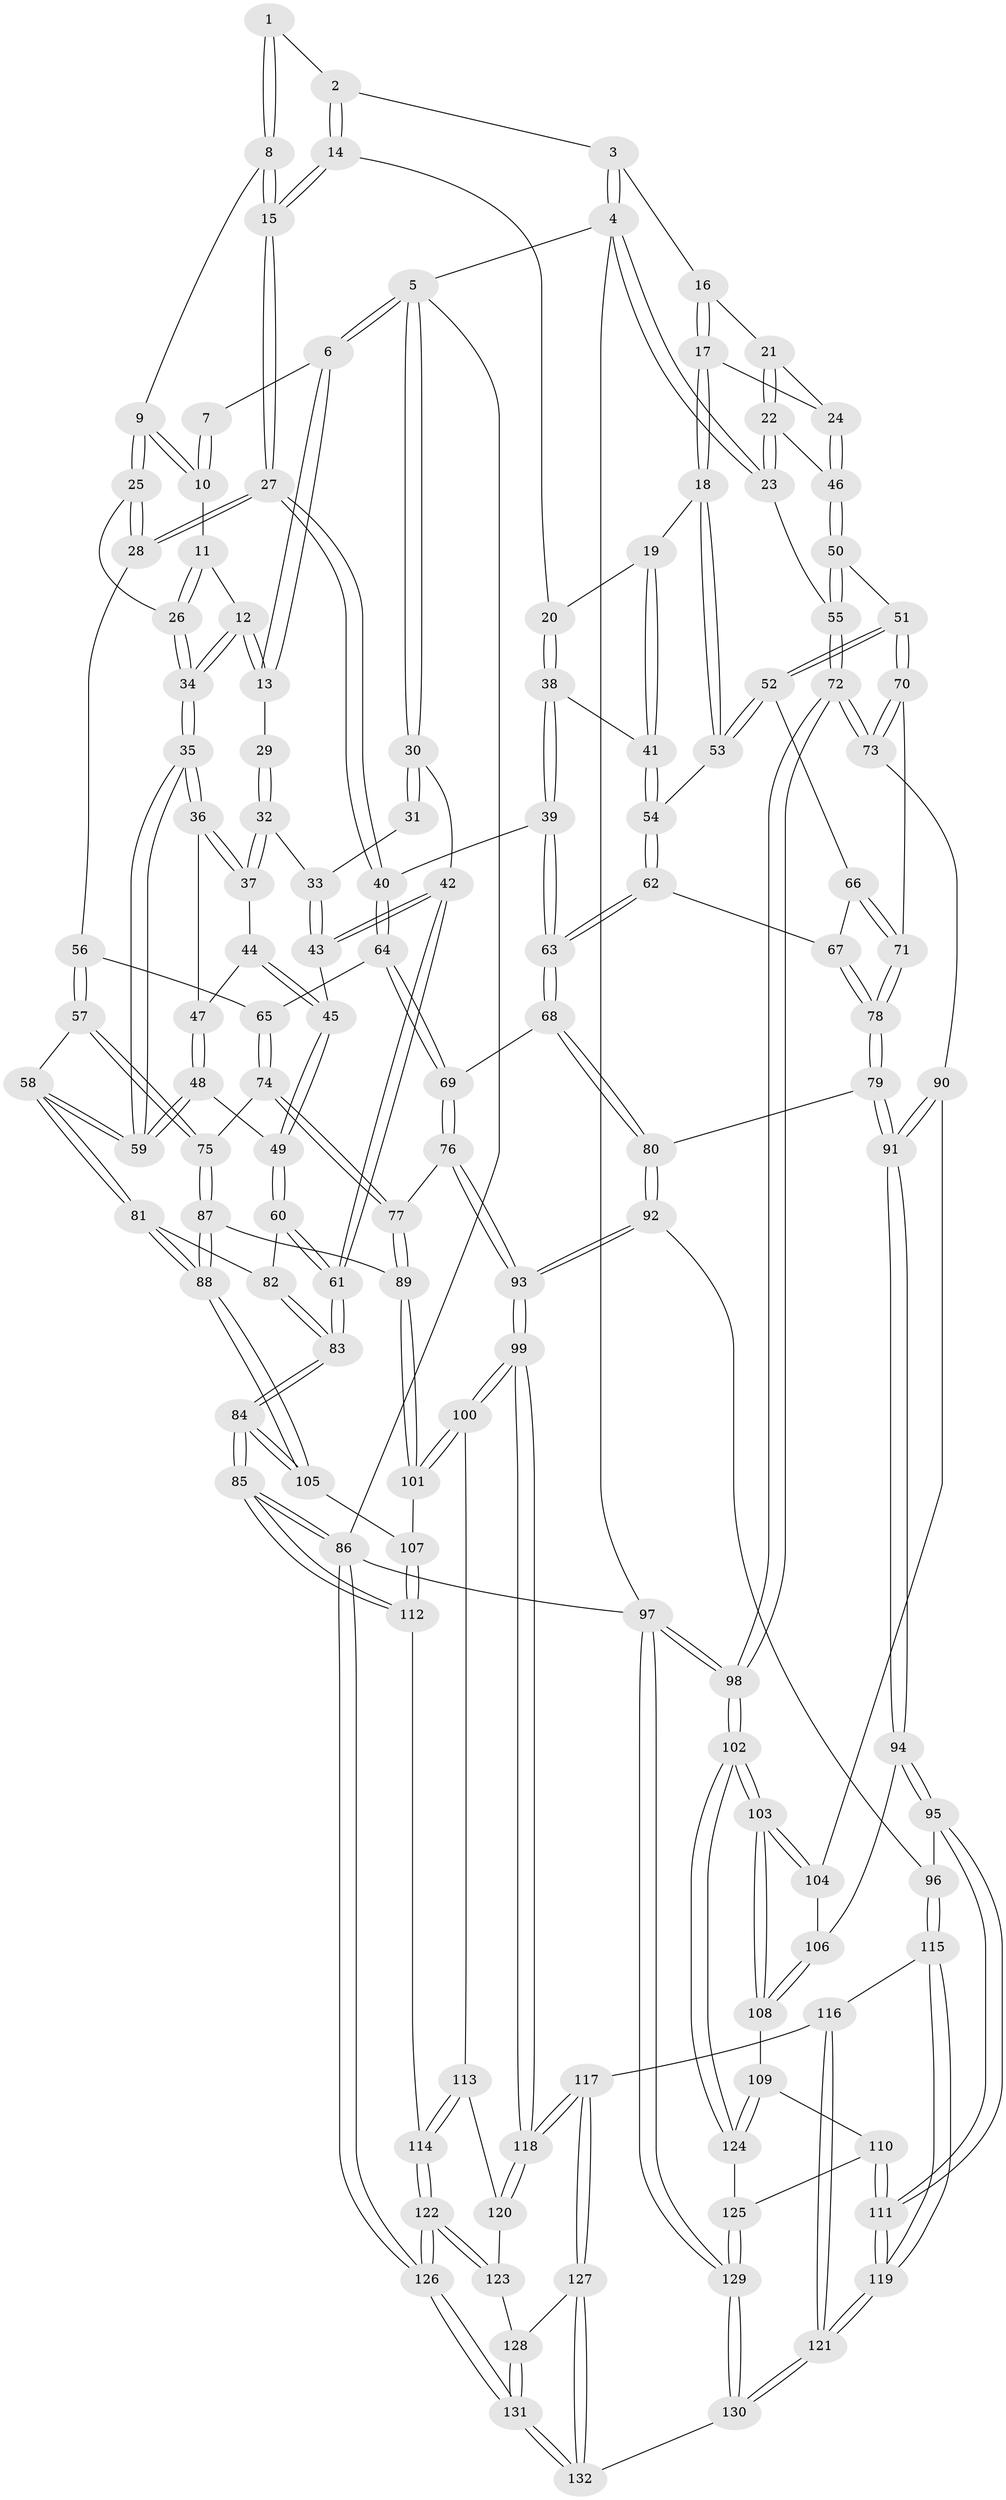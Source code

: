 // Generated by graph-tools (version 1.1) at 2025/27/03/09/25 03:27:10]
// undirected, 132 vertices, 327 edges
graph export_dot {
graph [start="1"]
  node [color=gray90,style=filled];
  1 [pos="+0.4455335821319483+0"];
  2 [pos="+0.6973397245815925+0"];
  3 [pos="+0.7620229923767438+0"];
  4 [pos="+1+0"];
  5 [pos="+0+0"];
  6 [pos="+0.12565531688733544+0"];
  7 [pos="+0.29263106009273476+0"];
  8 [pos="+0.45211674192235857+0.08928443027010718"];
  9 [pos="+0.391361125499922+0.08399641358356931"];
  10 [pos="+0.32821400190441785+0.0515057841272574"];
  11 [pos="+0.3102978099883367+0.06831414321374281"];
  12 [pos="+0.18859164919052288+0.10507838448059469"];
  13 [pos="+0.15625621213774454+0.08816344919156265"];
  14 [pos="+0.6295048438551484+0.006565168894434572"];
  15 [pos="+0.5067102253495565+0.11202353348794872"];
  16 [pos="+0.8513762278978613+0"];
  17 [pos="+0.8187333265922645+0.1604340156595508"];
  18 [pos="+0.8104320682913839+0.16649160880962474"];
  19 [pos="+0.719995590441437+0.13613908477191025"];
  20 [pos="+0.6794369315553617+0.10790717599867793"];
  21 [pos="+0.965087215550083+0.07690484147449217"];
  22 [pos="+1+0.11481241800425139"];
  23 [pos="+1+0.10806420581426018"];
  24 [pos="+0.8767048947771334+0.1713904385591842"];
  25 [pos="+0.36756878557097944+0.21959537748044528"];
  26 [pos="+0.30162188882003427+0.18622427537370465"];
  27 [pos="+0.5127555088561976+0.23466118482505297"];
  28 [pos="+0.3773823247036808+0.23388703374677688"];
  29 [pos="+0.14659688399533174+0.09261087493434697"];
  30 [pos="+0+0"];
  31 [pos="+0.09211325236630116+0.09166216524678893"];
  32 [pos="+0.09968004349199877+0.18647252071516549"];
  33 [pos="+0.027435223136499386+0.15564873487874575"];
  34 [pos="+0.21887739387826435+0.22428796995348757"];
  35 [pos="+0.19920889451080287+0.2758400617029793"];
  36 [pos="+0.1608240893872657+0.2450938851964902"];
  37 [pos="+0.10089905226219392+0.19214793038704003"];
  38 [pos="+0.6138526692541828+0.24196961250970492"];
  39 [pos="+0.5499496810876574+0.2713084401518297"];
  40 [pos="+0.5365997495352299+0.2678786472699164"];
  41 [pos="+0.6882631524111376+0.24817915411661798"];
  42 [pos="+0+0.12503960214958137"];
  43 [pos="+0+0.17403924224455725"];
  44 [pos="+0.0664560512563454+0.22633210332733325"];
  45 [pos="+0.04082935149378595+0.24591832551021192"];
  46 [pos="+0.9283669681313151+0.2049888646363633"];
  47 [pos="+0.09160821856375788+0.24091785064514226"];
  48 [pos="+0.09479026873240069+0.337681307263444"];
  49 [pos="+0.07874856584216328+0.3407535657410616"];
  50 [pos="+0.9385588804100072+0.3171459672097578"];
  51 [pos="+0.9256702209285155+0.3237385253673133"];
  52 [pos="+0.8937772771574449+0.3176521758895865"];
  53 [pos="+0.7851944299160573+0.2805638950796898"];
  54 [pos="+0.7733778627487583+0.2885112494603635"];
  55 [pos="+1+0.3491539725967139"];
  56 [pos="+0.34936030395167306+0.2821119921652842"];
  57 [pos="+0.26547217927707106+0.36479301230121197"];
  58 [pos="+0.2358879963613131+0.35383864130100745"];
  59 [pos="+0.2001242545557252+0.31951325641584577"];
  60 [pos="+0.046897204710351845+0.3668203159317573"];
  61 [pos="+0+0.3710575095102417"];
  62 [pos="+0.7492056443878817+0.34397756192008094"];
  63 [pos="+0.6300987260854796+0.37542438402052564"];
  64 [pos="+0.49042603072067836+0.3324628669086694"];
  65 [pos="+0.46078958250390517+0.35419083959119957"];
  66 [pos="+0.8291871915258263+0.3883838185667158"];
  67 [pos="+0.7555811050154979+0.3603274201148515"];
  68 [pos="+0.6195821367630928+0.4655867584569065"];
  69 [pos="+0.5454334182949541+0.4703273141550983"];
  70 [pos="+0.8943804094562442+0.4487976840827226"];
  71 [pos="+0.8676440919437559+0.44697707436078277"];
  72 [pos="+1+0.4920258623129538"];
  73 [pos="+0.9307185788328111+0.49816839236492727"];
  74 [pos="+0.3993042787167317+0.4248426883355796"];
  75 [pos="+0.2823980030199229+0.38411032967166703"];
  76 [pos="+0.4494717758799307+0.5179291285629226"];
  77 [pos="+0.4394626951401063+0.5118141512431965"];
  78 [pos="+0.7689644555295332+0.46804912159168716"];
  79 [pos="+0.7392320883247285+0.5132784301372636"];
  80 [pos="+0.6235321596826777+0.47043988366601963"];
  81 [pos="+0.11396871915508609+0.5384707761980746"];
  82 [pos="+0.0855058948565587+0.5185962101389409"];
  83 [pos="+0+0.5321291405473516"];
  84 [pos="+0+0.7324921710686796"];
  85 [pos="+0+0.982828294150191"];
  86 [pos="+0+1"];
  87 [pos="+0.27470102686261555+0.47019787274958846"];
  88 [pos="+0.12558993621372777+0.5611353503348981"];
  89 [pos="+0.2998665362174089+0.576558783706741"];
  90 [pos="+0.8925218775482527+0.5642697267399284"];
  91 [pos="+0.7564631379241947+0.5697157669669145"];
  92 [pos="+0.5708247578277448+0.6878332243140136"];
  93 [pos="+0.5159781118310003+0.6979613146358502"];
  94 [pos="+0.7223131117492284+0.6748609898564967"];
  95 [pos="+0.683689368131913+0.703258211657424"];
  96 [pos="+0.6754941520583054+0.7044975314425961"];
  97 [pos="+1+1"];
  98 [pos="+1+0.749385058552674"];
  99 [pos="+0.46740808635107484+0.7462932904767843"];
  100 [pos="+0.3009325540349277+0.7073099751126224"];
  101 [pos="+0.24614014020580968+0.670580585975072"];
  102 [pos="+1+0.7489230420093402"];
  103 [pos="+1+0.7330448878913688"];
  104 [pos="+0.9006398462896993+0.5865597949450312"];
  105 [pos="+0.15419629704592813+0.6532687094984696"];
  106 [pos="+0.8419282970926613+0.704732614737675"];
  107 [pos="+0.1772734203428842+0.6712173481675838"];
  108 [pos="+0.8840726748917855+0.7382102594889942"];
  109 [pos="+0.8418100321397992+0.8326681846731624"];
  110 [pos="+0.8346204863348634+0.8429575170911583"];
  111 [pos="+0.7881917997937816+0.8699416197798642"];
  112 [pos="+0.13171354012881878+0.8201239282991948"];
  113 [pos="+0.2840570184870254+0.8211439763644225"];
  114 [pos="+0.13957181121705484+0.8330592063308466"];
  115 [pos="+0.6529159009744631+0.8329886317977537"];
  116 [pos="+0.6169319312557503+0.8548176066781987"];
  117 [pos="+0.4708332331859018+0.8738511429644216"];
  118 [pos="+0.469725916589243+0.8649070648843027"];
  119 [pos="+0.7409163820858212+1"];
  120 [pos="+0.28146213480827414+0.8468925480098913"];
  121 [pos="+0.7281439084371292+1"];
  122 [pos="+0.17083950354473904+0.8872630063671698"];
  123 [pos="+0.2677268662223584+0.8783829416580704"];
  124 [pos="+0.9939545617026928+0.8325491287909097"];
  125 [pos="+0.9273744491090952+0.8895136176558789"];
  126 [pos="+0.12017596383232772+1"];
  127 [pos="+0.4697164188941953+0.8974993415588106"];
  128 [pos="+0.2976084899443835+0.9131289175636431"];
  129 [pos="+0.8570315715289232+1"];
  130 [pos="+0.7256192684567152+1"];
  131 [pos="+0.2210533581201727+1"];
  132 [pos="+0.5322806800478713+1"];
  1 -- 2;
  1 -- 8;
  1 -- 8;
  2 -- 3;
  2 -- 14;
  2 -- 14;
  3 -- 4;
  3 -- 4;
  3 -- 16;
  4 -- 5;
  4 -- 23;
  4 -- 23;
  4 -- 97;
  5 -- 6;
  5 -- 6;
  5 -- 30;
  5 -- 30;
  5 -- 86;
  6 -- 7;
  6 -- 13;
  6 -- 13;
  7 -- 10;
  7 -- 10;
  8 -- 9;
  8 -- 15;
  8 -- 15;
  9 -- 10;
  9 -- 10;
  9 -- 25;
  9 -- 25;
  10 -- 11;
  11 -- 12;
  11 -- 26;
  11 -- 26;
  12 -- 13;
  12 -- 13;
  12 -- 34;
  12 -- 34;
  13 -- 29;
  14 -- 15;
  14 -- 15;
  14 -- 20;
  15 -- 27;
  15 -- 27;
  16 -- 17;
  16 -- 17;
  16 -- 21;
  17 -- 18;
  17 -- 18;
  17 -- 24;
  18 -- 19;
  18 -- 53;
  18 -- 53;
  19 -- 20;
  19 -- 41;
  19 -- 41;
  20 -- 38;
  20 -- 38;
  21 -- 22;
  21 -- 22;
  21 -- 24;
  22 -- 23;
  22 -- 23;
  22 -- 46;
  23 -- 55;
  24 -- 46;
  24 -- 46;
  25 -- 26;
  25 -- 28;
  25 -- 28;
  26 -- 34;
  26 -- 34;
  27 -- 28;
  27 -- 28;
  27 -- 40;
  27 -- 40;
  28 -- 56;
  29 -- 32;
  29 -- 32;
  30 -- 31;
  30 -- 31;
  30 -- 42;
  31 -- 33;
  32 -- 33;
  32 -- 37;
  32 -- 37;
  33 -- 43;
  33 -- 43;
  34 -- 35;
  34 -- 35;
  35 -- 36;
  35 -- 36;
  35 -- 59;
  35 -- 59;
  36 -- 37;
  36 -- 37;
  36 -- 47;
  37 -- 44;
  38 -- 39;
  38 -- 39;
  38 -- 41;
  39 -- 40;
  39 -- 63;
  39 -- 63;
  40 -- 64;
  40 -- 64;
  41 -- 54;
  41 -- 54;
  42 -- 43;
  42 -- 43;
  42 -- 61;
  42 -- 61;
  43 -- 45;
  44 -- 45;
  44 -- 45;
  44 -- 47;
  45 -- 49;
  45 -- 49;
  46 -- 50;
  46 -- 50;
  47 -- 48;
  47 -- 48;
  48 -- 49;
  48 -- 59;
  48 -- 59;
  49 -- 60;
  49 -- 60;
  50 -- 51;
  50 -- 55;
  50 -- 55;
  51 -- 52;
  51 -- 52;
  51 -- 70;
  51 -- 70;
  52 -- 53;
  52 -- 53;
  52 -- 66;
  53 -- 54;
  54 -- 62;
  54 -- 62;
  55 -- 72;
  55 -- 72;
  56 -- 57;
  56 -- 57;
  56 -- 65;
  57 -- 58;
  57 -- 75;
  57 -- 75;
  58 -- 59;
  58 -- 59;
  58 -- 81;
  58 -- 81;
  60 -- 61;
  60 -- 61;
  60 -- 82;
  61 -- 83;
  61 -- 83;
  62 -- 63;
  62 -- 63;
  62 -- 67;
  63 -- 68;
  63 -- 68;
  64 -- 65;
  64 -- 69;
  64 -- 69;
  65 -- 74;
  65 -- 74;
  66 -- 67;
  66 -- 71;
  66 -- 71;
  67 -- 78;
  67 -- 78;
  68 -- 69;
  68 -- 80;
  68 -- 80;
  69 -- 76;
  69 -- 76;
  70 -- 71;
  70 -- 73;
  70 -- 73;
  71 -- 78;
  71 -- 78;
  72 -- 73;
  72 -- 73;
  72 -- 98;
  72 -- 98;
  73 -- 90;
  74 -- 75;
  74 -- 77;
  74 -- 77;
  75 -- 87;
  75 -- 87;
  76 -- 77;
  76 -- 93;
  76 -- 93;
  77 -- 89;
  77 -- 89;
  78 -- 79;
  78 -- 79;
  79 -- 80;
  79 -- 91;
  79 -- 91;
  80 -- 92;
  80 -- 92;
  81 -- 82;
  81 -- 88;
  81 -- 88;
  82 -- 83;
  82 -- 83;
  83 -- 84;
  83 -- 84;
  84 -- 85;
  84 -- 85;
  84 -- 105;
  84 -- 105;
  85 -- 86;
  85 -- 86;
  85 -- 112;
  85 -- 112;
  86 -- 126;
  86 -- 126;
  86 -- 97;
  87 -- 88;
  87 -- 88;
  87 -- 89;
  88 -- 105;
  88 -- 105;
  89 -- 101;
  89 -- 101;
  90 -- 91;
  90 -- 91;
  90 -- 104;
  91 -- 94;
  91 -- 94;
  92 -- 93;
  92 -- 93;
  92 -- 96;
  93 -- 99;
  93 -- 99;
  94 -- 95;
  94 -- 95;
  94 -- 106;
  95 -- 96;
  95 -- 111;
  95 -- 111;
  96 -- 115;
  96 -- 115;
  97 -- 98;
  97 -- 98;
  97 -- 129;
  97 -- 129;
  98 -- 102;
  98 -- 102;
  99 -- 100;
  99 -- 100;
  99 -- 118;
  99 -- 118;
  100 -- 101;
  100 -- 101;
  100 -- 113;
  101 -- 107;
  102 -- 103;
  102 -- 103;
  102 -- 124;
  102 -- 124;
  103 -- 104;
  103 -- 104;
  103 -- 108;
  103 -- 108;
  104 -- 106;
  105 -- 107;
  106 -- 108;
  106 -- 108;
  107 -- 112;
  107 -- 112;
  108 -- 109;
  109 -- 110;
  109 -- 124;
  109 -- 124;
  110 -- 111;
  110 -- 111;
  110 -- 125;
  111 -- 119;
  111 -- 119;
  112 -- 114;
  113 -- 114;
  113 -- 114;
  113 -- 120;
  114 -- 122;
  114 -- 122;
  115 -- 116;
  115 -- 119;
  115 -- 119;
  116 -- 117;
  116 -- 121;
  116 -- 121;
  117 -- 118;
  117 -- 118;
  117 -- 127;
  117 -- 127;
  118 -- 120;
  118 -- 120;
  119 -- 121;
  119 -- 121;
  120 -- 123;
  121 -- 130;
  121 -- 130;
  122 -- 123;
  122 -- 123;
  122 -- 126;
  122 -- 126;
  123 -- 128;
  124 -- 125;
  125 -- 129;
  125 -- 129;
  126 -- 131;
  126 -- 131;
  127 -- 128;
  127 -- 132;
  127 -- 132;
  128 -- 131;
  128 -- 131;
  129 -- 130;
  129 -- 130;
  130 -- 132;
  131 -- 132;
  131 -- 132;
}
